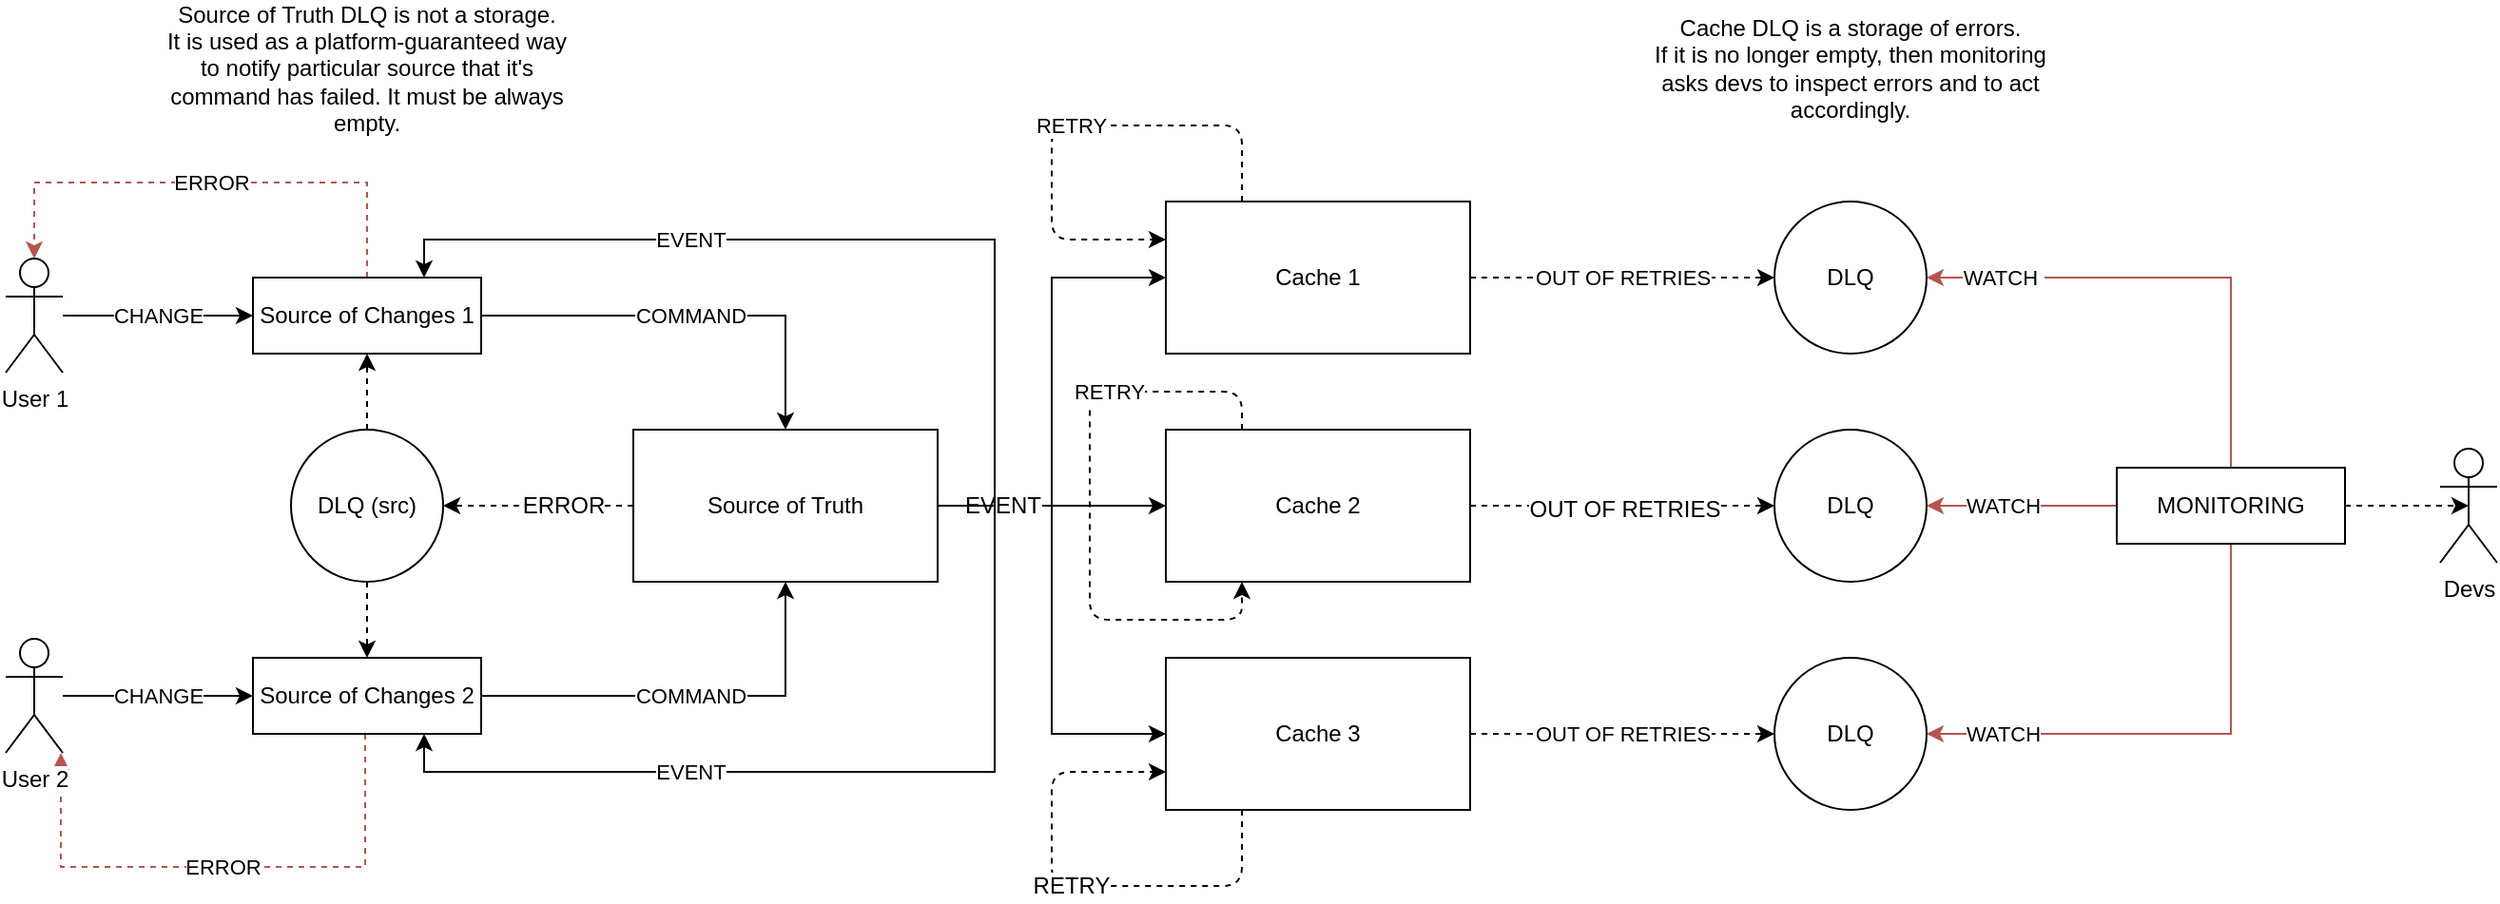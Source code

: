 <mxfile version="12.8.1" type="github">
  <diagram id="1kABXWPPSUFFJZ9BX8Ir" name="Page-1">
    <mxGraphModel dx="998" dy="548" grid="1" gridSize="10" guides="1" tooltips="1" connect="1" arrows="1" fold="1" page="1" pageScale="1" pageWidth="850" pageHeight="1100" math="0" shadow="0">
      <root>
        <mxCell id="0" />
        <mxCell id="1" parent="0" />
        <mxCell id="EPaM6yO5UMTdS784k8mb-6" value="COMMAND" style="edgeStyle=orthogonalEdgeStyle;rounded=0;orthogonalLoop=1;jettySize=auto;html=1;entryX=0.5;entryY=0;entryDx=0;entryDy=0;" parent="1" source="EPaM6yO5UMTdS784k8mb-1" target="EPaM6yO5UMTdS784k8mb-5" edge="1">
          <mxGeometry relative="1" as="geometry" />
        </mxCell>
        <mxCell id="EPaM6yO5UMTdS784k8mb-89" value="ERROR" style="edgeStyle=orthogonalEdgeStyle;rounded=0;orthogonalLoop=1;jettySize=auto;html=1;entryX=0.5;entryY=0;entryDx=0;entryDy=0;entryPerimeter=0;dashed=1;strokeColor=#b85450;fillColor=#f8cecc;" parent="1" source="EPaM6yO5UMTdS784k8mb-1" target="EPaM6yO5UMTdS784k8mb-82" edge="1">
          <mxGeometry relative="1" as="geometry">
            <Array as="points">
              <mxPoint x="240" y="160" />
              <mxPoint x="65" y="160" />
            </Array>
          </mxGeometry>
        </mxCell>
        <mxCell id="EPaM6yO5UMTdS784k8mb-1" value="Source of Changes 1" style="rounded=0;whiteSpace=wrap;html=1;" parent="1" vertex="1">
          <mxGeometry x="180" y="210" width="120" height="40" as="geometry" />
        </mxCell>
        <mxCell id="EPaM6yO5UMTdS784k8mb-7" value="COMMAND" style="edgeStyle=orthogonalEdgeStyle;rounded=0;orthogonalLoop=1;jettySize=auto;html=1;entryX=0.5;entryY=1;entryDx=0;entryDy=0;" parent="1" source="EPaM6yO5UMTdS784k8mb-2" target="EPaM6yO5UMTdS784k8mb-5" edge="1">
          <mxGeometry relative="1" as="geometry" />
        </mxCell>
        <mxCell id="EPaM6yO5UMTdS784k8mb-88" value="ERROR" style="edgeStyle=orthogonalEdgeStyle;rounded=0;orthogonalLoop=1;jettySize=auto;html=1;strokeColor=#b85450;entryX=1;entryY=1;entryDx=0;entryDy=0;entryPerimeter=0;dashed=1;fillColor=#f8cecc;" parent="1" edge="1">
          <mxGeometry relative="1" as="geometry">
            <mxPoint x="79.0" y="460" as="targetPoint" />
            <mxPoint x="239.0" y="450" as="sourcePoint" />
            <Array as="points">
              <mxPoint x="239" y="520" />
              <mxPoint x="79" y="520" />
            </Array>
          </mxGeometry>
        </mxCell>
        <mxCell id="EPaM6yO5UMTdS784k8mb-2" value="Source of Changes 2" style="rounded=0;whiteSpace=wrap;html=1;" parent="1" vertex="1">
          <mxGeometry x="180" y="410" width="120" height="40" as="geometry" />
        </mxCell>
        <mxCell id="EPaM6yO5UMTdS784k8mb-12" style="edgeStyle=orthogonalEdgeStyle;rounded=0;orthogonalLoop=1;jettySize=auto;html=1;entryX=0;entryY=0.5;entryDx=0;entryDy=0;" parent="1" source="EPaM6yO5UMTdS784k8mb-5" target="EPaM6yO5UMTdS784k8mb-8" edge="1">
          <mxGeometry relative="1" as="geometry" />
        </mxCell>
        <mxCell id="EPaM6yO5UMTdS784k8mb-13" style="edgeStyle=orthogonalEdgeStyle;rounded=0;orthogonalLoop=1;jettySize=auto;html=1;entryX=0;entryY=0.5;entryDx=0;entryDy=0;" parent="1" source="EPaM6yO5UMTdS784k8mb-5" target="EPaM6yO5UMTdS784k8mb-10" edge="1">
          <mxGeometry relative="1" as="geometry" />
        </mxCell>
        <mxCell id="EPaM6yO5UMTdS784k8mb-14" style="edgeStyle=orthogonalEdgeStyle;rounded=0;orthogonalLoop=1;jettySize=auto;html=1;entryX=0;entryY=0.5;entryDx=0;entryDy=0;" parent="1" source="EPaM6yO5UMTdS784k8mb-5" target="EPaM6yO5UMTdS784k8mb-11" edge="1">
          <mxGeometry relative="1" as="geometry" />
        </mxCell>
        <mxCell id="EPaM6yO5UMTdS784k8mb-50" value="EVENT" style="text;html=1;align=center;verticalAlign=middle;resizable=0;points=[];labelBackgroundColor=#ffffff;" parent="EPaM6yO5UMTdS784k8mb-14" vertex="1" connectable="0">
          <mxGeometry x="-0.566" y="-2" relative="1" as="geometry">
            <mxPoint x="-18" y="-2" as="offset" />
          </mxGeometry>
        </mxCell>
        <mxCell id="EPaM6yO5UMTdS784k8mb-24" style="edgeStyle=orthogonalEdgeStyle;rounded=0;orthogonalLoop=1;jettySize=auto;html=1;dashed=1;strokeColor=#000000;" parent="1" source="EPaM6yO5UMTdS784k8mb-5" target="EPaM6yO5UMTdS784k8mb-23" edge="1">
          <mxGeometry relative="1" as="geometry" />
        </mxCell>
        <mxCell id="EPaM6yO5UMTdS784k8mb-27" value="ERROR" style="text;html=1;align=center;verticalAlign=middle;resizable=0;points=[];labelBackgroundColor=#ffffff;" parent="EPaM6yO5UMTdS784k8mb-24" vertex="1" connectable="0">
          <mxGeometry x="-0.256" relative="1" as="geometry">
            <mxPoint as="offset" />
          </mxGeometry>
        </mxCell>
        <mxCell id="EPaM6yO5UMTdS784k8mb-95" value="EVENT" style="edgeStyle=orthogonalEdgeStyle;rounded=0;orthogonalLoop=1;jettySize=auto;html=1;entryX=0.75;entryY=1;entryDx=0;entryDy=0;strokeColor=#000000;" parent="1" source="EPaM6yO5UMTdS784k8mb-5" target="EPaM6yO5UMTdS784k8mb-2" edge="1">
          <mxGeometry x="0.347" relative="1" as="geometry">
            <Array as="points">
              <mxPoint x="570" y="330" />
              <mxPoint x="570" y="470" />
              <mxPoint x="270" y="470" />
            </Array>
            <mxPoint as="offset" />
          </mxGeometry>
        </mxCell>
        <mxCell id="EPaM6yO5UMTdS784k8mb-96" value="EVENT" style="edgeStyle=orthogonalEdgeStyle;rounded=0;orthogonalLoop=1;jettySize=auto;html=1;entryX=0.75;entryY=0;entryDx=0;entryDy=0;strokeColor=#000000;" parent="1" source="EPaM6yO5UMTdS784k8mb-5" target="EPaM6yO5UMTdS784k8mb-1" edge="1">
          <mxGeometry x="0.347" relative="1" as="geometry">
            <Array as="points">
              <mxPoint x="570" y="330" />
              <mxPoint x="570" y="190" />
              <mxPoint x="270" y="190" />
            </Array>
            <mxPoint as="offset" />
          </mxGeometry>
        </mxCell>
        <mxCell id="EPaM6yO5UMTdS784k8mb-5" value="Source of Truth" style="rounded=0;whiteSpace=wrap;html=1;" parent="1" vertex="1">
          <mxGeometry x="380" y="290" width="160" height="80" as="geometry" />
        </mxCell>
        <mxCell id="EPaM6yO5UMTdS784k8mb-58" value="OUT OF RETRIES" style="edgeStyle=orthogonalEdgeStyle;rounded=0;orthogonalLoop=1;jettySize=auto;html=1;dashed=1;strokeColor=#000000;" parent="1" source="EPaM6yO5UMTdS784k8mb-8" target="EPaM6yO5UMTdS784k8mb-57" edge="1">
          <mxGeometry relative="1" as="geometry" />
        </mxCell>
        <mxCell id="EPaM6yO5UMTdS784k8mb-8" value="Cache 1" style="rounded=0;whiteSpace=wrap;html=1;" parent="1" vertex="1">
          <mxGeometry x="660" y="170" width="160" height="80" as="geometry" />
        </mxCell>
        <mxCell id="EPaM6yO5UMTdS784k8mb-64" style="edgeStyle=orthogonalEdgeStyle;rounded=0;orthogonalLoop=1;jettySize=auto;html=1;entryX=0;entryY=0.5;entryDx=0;entryDy=0;dashed=1;strokeColor=#000000;" parent="1" source="EPaM6yO5UMTdS784k8mb-10" target="EPaM6yO5UMTdS784k8mb-62" edge="1">
          <mxGeometry relative="1" as="geometry" />
        </mxCell>
        <mxCell id="EPaM6yO5UMTdS784k8mb-66" value="OUT OF RETRIES" style="text;html=1;align=center;verticalAlign=middle;resizable=0;points=[];labelBackgroundColor=#ffffff;" parent="EPaM6yO5UMTdS784k8mb-64" vertex="1" connectable="0">
          <mxGeometry x="-0.195" y="-2" relative="1" as="geometry">
            <mxPoint x="16" as="offset" />
          </mxGeometry>
        </mxCell>
        <mxCell id="EPaM6yO5UMTdS784k8mb-10" value="Cache 2&lt;span style=&quot;color: rgba(0 , 0 , 0 , 0) ; font-family: monospace ; font-size: 0px ; white-space: nowrap&quot;&gt;%3CmxGraphModel%3E%3Croot%3E%3CmxCell%20id%3D%220%22%2F%3E%3CmxCell%20id%3D%221%22%20parent%3D%220%22%2F%3E%3CmxCell%20id%3D%222%22%20value%3D%22Cache%201%22%20style%3D%22rounded%3D0%3BwhiteSpace%3Dwrap%3Bhtml%3D1%3B%22%20vertex%3D%221%22%20parent%3D%221%22%3E%3CmxGeometry%20x%3D%22520%22%20y%3D%22200%22%20width%3D%22160%22%20height%3D%2240%22%20as%3D%22geometry%22%2F%3E%3C%2FmxCell%3E%3C%2Froot%3E%3C%2FmxGraphModel%3E&lt;/span&gt;" style="rounded=0;whiteSpace=wrap;html=1;" parent="1" vertex="1">
          <mxGeometry x="660" y="290" width="160" height="80" as="geometry" />
        </mxCell>
        <mxCell id="EPaM6yO5UMTdS784k8mb-65" value="OUT OF RETRIES" style="edgeStyle=orthogonalEdgeStyle;rounded=0;orthogonalLoop=1;jettySize=auto;html=1;entryX=0;entryY=0.5;entryDx=0;entryDy=0;dashed=1;strokeColor=#000000;" parent="1" source="EPaM6yO5UMTdS784k8mb-11" target="EPaM6yO5UMTdS784k8mb-63" edge="1">
          <mxGeometry relative="1" as="geometry" />
        </mxCell>
        <mxCell id="EPaM6yO5UMTdS784k8mb-11" value="Cache 3" style="rounded=0;whiteSpace=wrap;html=1;" parent="1" vertex="1">
          <mxGeometry x="660" y="410" width="160" height="80" as="geometry" />
        </mxCell>
        <mxCell id="EPaM6yO5UMTdS784k8mb-25" style="edgeStyle=orthogonalEdgeStyle;rounded=0;orthogonalLoop=1;jettySize=auto;html=1;entryX=0.5;entryY=1;entryDx=0;entryDy=0;dashed=1;strokeColor=#000000;" parent="1" source="EPaM6yO5UMTdS784k8mb-23" target="EPaM6yO5UMTdS784k8mb-1" edge="1">
          <mxGeometry relative="1" as="geometry" />
        </mxCell>
        <mxCell id="EPaM6yO5UMTdS784k8mb-26" style="edgeStyle=orthogonalEdgeStyle;rounded=0;orthogonalLoop=1;jettySize=auto;html=1;entryX=0.5;entryY=0;entryDx=0;entryDy=0;dashed=1;strokeColor=#000000;" parent="1" source="EPaM6yO5UMTdS784k8mb-23" target="EPaM6yO5UMTdS784k8mb-2" edge="1">
          <mxGeometry relative="1" as="geometry" />
        </mxCell>
        <mxCell id="EPaM6yO5UMTdS784k8mb-23" value="DLQ (src)" style="ellipse;whiteSpace=wrap;html=1;aspect=fixed;" parent="1" vertex="1">
          <mxGeometry x="200" y="290" width="80" height="80" as="geometry" />
        </mxCell>
        <mxCell id="EPaM6yO5UMTdS784k8mb-47" style="edgeStyle=orthogonalEdgeStyle;rounded=0;orthogonalLoop=1;jettySize=auto;html=1;entryX=0.5;entryY=0.5;entryDx=0;entryDy=0;entryPerimeter=0;dashed=1;strokeColor=#000000;" parent="1" source="EPaM6yO5UMTdS784k8mb-35" target="EPaM6yO5UMTdS784k8mb-46" edge="1">
          <mxGeometry relative="1" as="geometry" />
        </mxCell>
        <mxCell id="EPaM6yO5UMTdS784k8mb-76" value="WATCH" style="edgeStyle=orthogonalEdgeStyle;rounded=0;orthogonalLoop=1;jettySize=auto;html=1;entryX=1;entryY=0.5;entryDx=0;entryDy=0;strokeColor=#b85450;fillColor=#f8cecc;" parent="1" source="EPaM6yO5UMTdS784k8mb-35" target="EPaM6yO5UMTdS784k8mb-63" edge="1">
          <mxGeometry x="0.692" relative="1" as="geometry">
            <Array as="points">
              <mxPoint x="1220" y="450" />
            </Array>
            <mxPoint as="offset" />
          </mxGeometry>
        </mxCell>
        <mxCell id="EPaM6yO5UMTdS784k8mb-78" value="WATCH" style="edgeStyle=orthogonalEdgeStyle;rounded=0;orthogonalLoop=1;jettySize=auto;html=1;entryX=1;entryY=0.5;entryDx=0;entryDy=0;strokeColor=#b85450;fillColor=#f8cecc;" parent="1" source="EPaM6yO5UMTdS784k8mb-35" target="EPaM6yO5UMTdS784k8mb-62" edge="1">
          <mxGeometry x="0.2" relative="1" as="geometry">
            <mxPoint as="offset" />
          </mxGeometry>
        </mxCell>
        <mxCell id="EPaM6yO5UMTdS784k8mb-79" value="WATCH&amp;nbsp;" style="edgeStyle=orthogonalEdgeStyle;rounded=0;orthogonalLoop=1;jettySize=auto;html=1;entryX=1;entryY=0.5;entryDx=0;entryDy=0;strokeColor=#b85450;fillColor=#f8cecc;" parent="1" source="EPaM6yO5UMTdS784k8mb-35" target="EPaM6yO5UMTdS784k8mb-57" edge="1">
          <mxGeometry x="0.692" relative="1" as="geometry">
            <Array as="points">
              <mxPoint x="1220" y="210" />
            </Array>
            <mxPoint as="offset" />
          </mxGeometry>
        </mxCell>
        <mxCell id="EPaM6yO5UMTdS784k8mb-35" value="MONITORING" style="rounded=0;whiteSpace=wrap;html=1;" parent="1" vertex="1">
          <mxGeometry x="1160" y="310" width="120" height="40" as="geometry" />
        </mxCell>
        <mxCell id="EPaM6yO5UMTdS784k8mb-46" value="Devs" style="shape=umlActor;verticalLabelPosition=bottom;labelBackgroundColor=#ffffff;verticalAlign=top;html=1;outlineConnect=0;" parent="1" vertex="1">
          <mxGeometry x="1330" y="300" width="30" height="60" as="geometry" />
        </mxCell>
        <mxCell id="EPaM6yO5UMTdS784k8mb-56" value="RETRY" style="endArrow=classic;html=1;dashed=1;strokeColor=#000000;entryX=0;entryY=0.25;entryDx=0;entryDy=0;" parent="1" target="EPaM6yO5UMTdS784k8mb-8" edge="1">
          <mxGeometry width="50" height="50" relative="1" as="geometry">
            <mxPoint x="700" y="170" as="sourcePoint" />
            <mxPoint x="700" y="130" as="targetPoint" />
            <Array as="points">
              <mxPoint x="700" y="130" />
              <mxPoint x="600" y="130" />
              <mxPoint x="600" y="190" />
            </Array>
          </mxGeometry>
        </mxCell>
        <mxCell id="EPaM6yO5UMTdS784k8mb-57" value="DLQ" style="ellipse;whiteSpace=wrap;html=1;aspect=fixed;" parent="1" vertex="1">
          <mxGeometry x="980" y="170" width="80" height="80" as="geometry" />
        </mxCell>
        <mxCell id="EPaM6yO5UMTdS784k8mb-59" value="" style="endArrow=classic;html=1;dashed=1;strokeColor=#000000;entryX=0;entryY=0.75;entryDx=0;entryDy=0;" parent="1" target="EPaM6yO5UMTdS784k8mb-11" edge="1">
          <mxGeometry width="50" height="50" relative="1" as="geometry">
            <mxPoint x="700" y="490" as="sourcePoint" />
            <mxPoint x="750" y="440" as="targetPoint" />
            <Array as="points">
              <mxPoint x="700" y="530" />
              <mxPoint x="600" y="530" />
              <mxPoint x="600" y="470" />
            </Array>
          </mxGeometry>
        </mxCell>
        <mxCell id="EPaM6yO5UMTdS784k8mb-60" value="RETRY" style="text;html=1;align=center;verticalAlign=middle;resizable=0;points=[];labelBackgroundColor=#ffffff;" parent="EPaM6yO5UMTdS784k8mb-59" vertex="1" connectable="0">
          <mxGeometry x="-0.692" y="-24" relative="1" as="geometry">
            <mxPoint x="-90" y="24" as="offset" />
          </mxGeometry>
        </mxCell>
        <mxCell id="EPaM6yO5UMTdS784k8mb-61" value="RETRY" style="endArrow=classic;html=1;dashed=1;strokeColor=#000000;entryX=0.25;entryY=1;entryDx=0;entryDy=0;" parent="1" target="EPaM6yO5UMTdS784k8mb-10" edge="1">
          <mxGeometry x="-0.438" width="50" height="50" relative="1" as="geometry">
            <mxPoint x="700" y="290" as="sourcePoint" />
            <mxPoint x="750" y="240" as="targetPoint" />
            <Array as="points">
              <mxPoint x="700" y="270" />
              <mxPoint x="620" y="270" />
              <mxPoint x="620" y="390" />
              <mxPoint x="700" y="390" />
            </Array>
            <mxPoint as="offset" />
          </mxGeometry>
        </mxCell>
        <mxCell id="EPaM6yO5UMTdS784k8mb-62" value="DLQ" style="ellipse;whiteSpace=wrap;html=1;aspect=fixed;" parent="1" vertex="1">
          <mxGeometry x="980" y="290" width="80" height="80" as="geometry" />
        </mxCell>
        <mxCell id="EPaM6yO5UMTdS784k8mb-63" value="DLQ" style="ellipse;whiteSpace=wrap;html=1;aspect=fixed;" parent="1" vertex="1">
          <mxGeometry x="980" y="410" width="80" height="80" as="geometry" />
        </mxCell>
        <mxCell id="EPaM6yO5UMTdS784k8mb-85" value="CHANGE" style="edgeStyle=orthogonalEdgeStyle;rounded=0;orthogonalLoop=1;jettySize=auto;html=1;entryX=0;entryY=0.5;entryDx=0;entryDy=0;strokeColor=#000000;" parent="1" source="EPaM6yO5UMTdS784k8mb-82" target="EPaM6yO5UMTdS784k8mb-1" edge="1">
          <mxGeometry relative="1" as="geometry" />
        </mxCell>
        <mxCell id="EPaM6yO5UMTdS784k8mb-82" value="User 1" style="shape=umlActor;verticalLabelPosition=bottom;labelBackgroundColor=#ffffff;verticalAlign=top;html=1;outlineConnect=0;" parent="1" vertex="1">
          <mxGeometry x="50" y="200" width="30" height="60" as="geometry" />
        </mxCell>
        <mxCell id="EPaM6yO5UMTdS784k8mb-86" value="CHANGE" style="edgeStyle=orthogonalEdgeStyle;rounded=0;orthogonalLoop=1;jettySize=auto;html=1;entryX=0;entryY=0.5;entryDx=0;entryDy=0;strokeColor=#000000;" parent="1" source="EPaM6yO5UMTdS784k8mb-83" target="EPaM6yO5UMTdS784k8mb-2" edge="1">
          <mxGeometry relative="1" as="geometry" />
        </mxCell>
        <mxCell id="EPaM6yO5UMTdS784k8mb-83" value="User 2" style="shape=umlActor;verticalLabelPosition=bottom;labelBackgroundColor=#ffffff;verticalAlign=top;html=1;outlineConnect=0;" parent="1" vertex="1">
          <mxGeometry x="50" y="400" width="30" height="60" as="geometry" />
        </mxCell>
        <mxCell id="EPaM6yO5UMTdS784k8mb-93" value="Cache DLQ is a storage of errors.&lt;br&gt;If it is no longer empty, then monitoring asks devs to inspect errors and to act accordingly." style="text;html=1;strokeColor=none;fillColor=none;align=center;verticalAlign=middle;whiteSpace=wrap;rounded=0;" parent="1" vertex="1">
          <mxGeometry x="910" y="70" width="220" height="60" as="geometry" />
        </mxCell>
        <mxCell id="EPaM6yO5UMTdS784k8mb-94" value="Source of Truth DLQ is not a storage.&lt;br&gt;It is used as a platform-guaranteed way to notify particular source that it&#39;s command has failed. It must be always empty." style="text;html=1;strokeColor=none;fillColor=none;align=center;verticalAlign=middle;whiteSpace=wrap;rounded=0;" parent="1" vertex="1">
          <mxGeometry x="130" y="70" width="220" height="60" as="geometry" />
        </mxCell>
      </root>
    </mxGraphModel>
  </diagram>
</mxfile>
